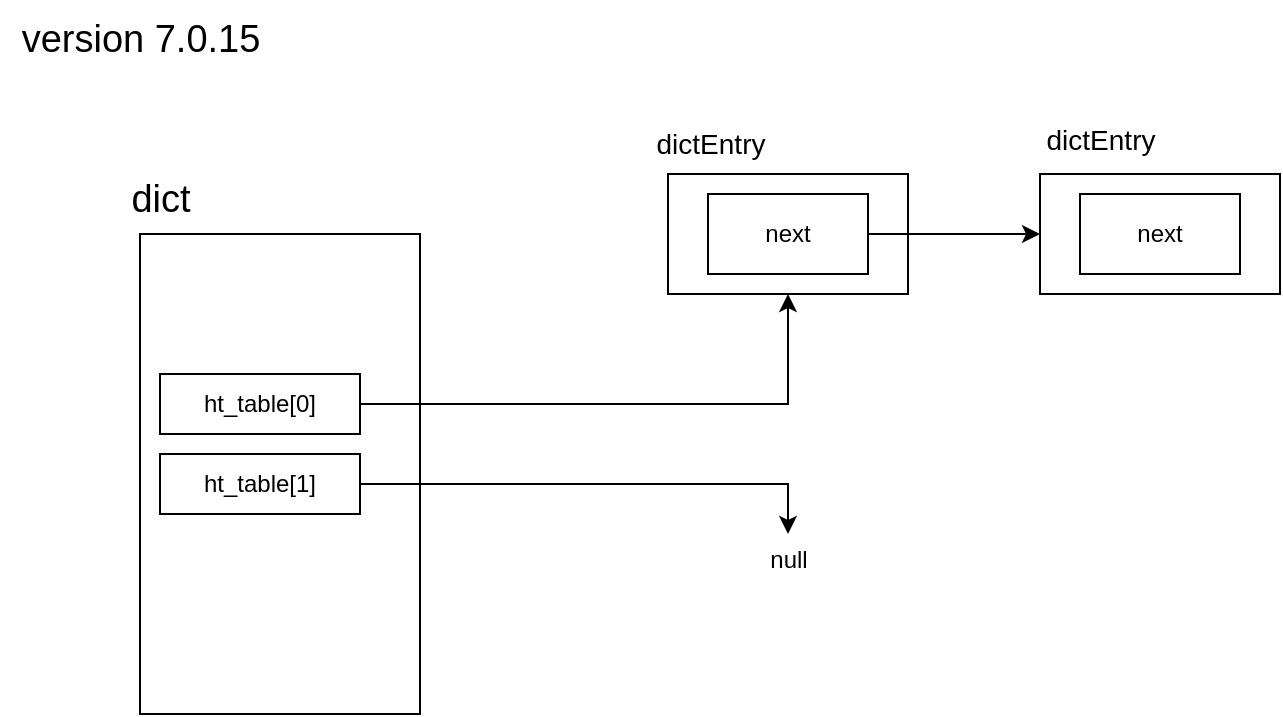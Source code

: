 <mxfile version="26.2.12">
  <diagram name="第 1 页" id="94je1vxSOdhImaoz7nrM">
    <mxGraphModel dx="2063" dy="790" grid="1" gridSize="10" guides="1" tooltips="1" connect="1" arrows="1" fold="1" page="1" pageScale="1" pageWidth="827" pageHeight="1169" math="0" shadow="0">
      <root>
        <mxCell id="0" />
        <mxCell id="1" parent="0" />
        <mxCell id="Xx1ZGW-cqv-4vBmC9HKy-1" value="&lt;div&gt;&lt;div&gt;&lt;br&gt;&lt;/div&gt;&lt;/div&gt;" style="rounded=0;whiteSpace=wrap;html=1;" vertex="1" parent="1">
          <mxGeometry x="30" y="230" width="140" height="240" as="geometry" />
        </mxCell>
        <mxCell id="Xx1ZGW-cqv-4vBmC9HKy-2" value="dict" style="text;html=1;align=center;verticalAlign=middle;resizable=0;points=[];autosize=1;strokeColor=none;fillColor=none;fontSize=19;" vertex="1" parent="1">
          <mxGeometry x="15" y="193" width="50" height="40" as="geometry" />
        </mxCell>
        <mxCell id="Xx1ZGW-cqv-4vBmC9HKy-6" value="" style="edgeStyle=orthogonalEdgeStyle;rounded=0;orthogonalLoop=1;jettySize=auto;html=1;" edge="1" parent="1" source="Xx1ZGW-cqv-4vBmC9HKy-3" target="Xx1ZGW-cqv-4vBmC9HKy-5">
          <mxGeometry relative="1" as="geometry" />
        </mxCell>
        <mxCell id="Xx1ZGW-cqv-4vBmC9HKy-9" value="" style="edgeStyle=orthogonalEdgeStyle;rounded=0;orthogonalLoop=1;jettySize=auto;html=1;entryX=0.5;entryY=0;entryDx=0;entryDy=0;exitX=1;exitY=0.5;exitDx=0;exitDy=0;" edge="1" parent="1" source="Xx1ZGW-cqv-4vBmC9HKy-18">
          <mxGeometry relative="1" as="geometry">
            <mxPoint x="354" y="380" as="targetPoint" />
            <Array as="points">
              <mxPoint x="354" y="355" />
            </Array>
          </mxGeometry>
        </mxCell>
        <mxCell id="Xx1ZGW-cqv-4vBmC9HKy-3" value="ht_table[0]" style="rounded=0;whiteSpace=wrap;html=1;" vertex="1" parent="1">
          <mxGeometry x="40" y="300" width="100" height="30" as="geometry" />
        </mxCell>
        <mxCell id="Xx1ZGW-cqv-4vBmC9HKy-5" value="" style="whiteSpace=wrap;html=1;rounded=0;" vertex="1" parent="1">
          <mxGeometry x="294" y="200" width="120" height="60" as="geometry" />
        </mxCell>
        <mxCell id="Xx1ZGW-cqv-4vBmC9HKy-7" value="dictEntry" style="text;html=1;align=center;verticalAlign=middle;resizable=0;points=[];autosize=1;strokeColor=none;fillColor=none;fontSize=14;" vertex="1" parent="1">
          <mxGeometry x="275" y="170" width="80" height="30" as="geometry" />
        </mxCell>
        <mxCell id="Xx1ZGW-cqv-4vBmC9HKy-11" value="next" style="whiteSpace=wrap;html=1;rounded=0;" vertex="1" parent="1">
          <mxGeometry x="314" y="210" width="80" height="40" as="geometry" />
        </mxCell>
        <mxCell id="Xx1ZGW-cqv-4vBmC9HKy-13" value="" style="whiteSpace=wrap;html=1;rounded=0;" vertex="1" parent="1">
          <mxGeometry x="480" y="200" width="120" height="60" as="geometry" />
        </mxCell>
        <mxCell id="Xx1ZGW-cqv-4vBmC9HKy-14" value="next" style="whiteSpace=wrap;html=1;rounded=0;" vertex="1" parent="1">
          <mxGeometry x="500" y="210" width="80" height="40" as="geometry" />
        </mxCell>
        <mxCell id="Xx1ZGW-cqv-4vBmC9HKy-16" value="&lt;span style=&quot;font-size: 14px;&quot;&gt;dictEntry&lt;/span&gt;" style="text;html=1;align=center;verticalAlign=middle;resizable=0;points=[];autosize=1;strokeColor=none;fillColor=none;" vertex="1" parent="1">
          <mxGeometry x="470" y="168" width="80" height="30" as="geometry" />
        </mxCell>
        <mxCell id="Xx1ZGW-cqv-4vBmC9HKy-17" value="version 7.0.15" style="text;html=1;align=center;verticalAlign=middle;resizable=0;points=[];autosize=1;strokeColor=none;fillColor=none;fontSize=19;" vertex="1" parent="1">
          <mxGeometry x="-40" y="113" width="140" height="40" as="geometry" />
        </mxCell>
        <mxCell id="Xx1ZGW-cqv-4vBmC9HKy-15" style="edgeStyle=orthogonalEdgeStyle;rounded=0;orthogonalLoop=1;jettySize=auto;html=1;entryX=0;entryY=0.5;entryDx=0;entryDy=0;exitX=1;exitY=0.5;exitDx=0;exitDy=0;" edge="1" parent="1" source="Xx1ZGW-cqv-4vBmC9HKy-11" target="Xx1ZGW-cqv-4vBmC9HKy-13">
          <mxGeometry relative="1" as="geometry" />
        </mxCell>
        <mxCell id="Xx1ZGW-cqv-4vBmC9HKy-18" value="ht_table[1]" style="rounded=0;whiteSpace=wrap;html=1;" vertex="1" parent="1">
          <mxGeometry x="40" y="340" width="100" height="30" as="geometry" />
        </mxCell>
        <mxCell id="Xx1ZGW-cqv-4vBmC9HKy-19" value="null" style="text;html=1;align=center;verticalAlign=middle;resizable=0;points=[];autosize=1;strokeColor=none;fillColor=none;" vertex="1" parent="1">
          <mxGeometry x="334" y="378" width="40" height="30" as="geometry" />
        </mxCell>
      </root>
    </mxGraphModel>
  </diagram>
</mxfile>
